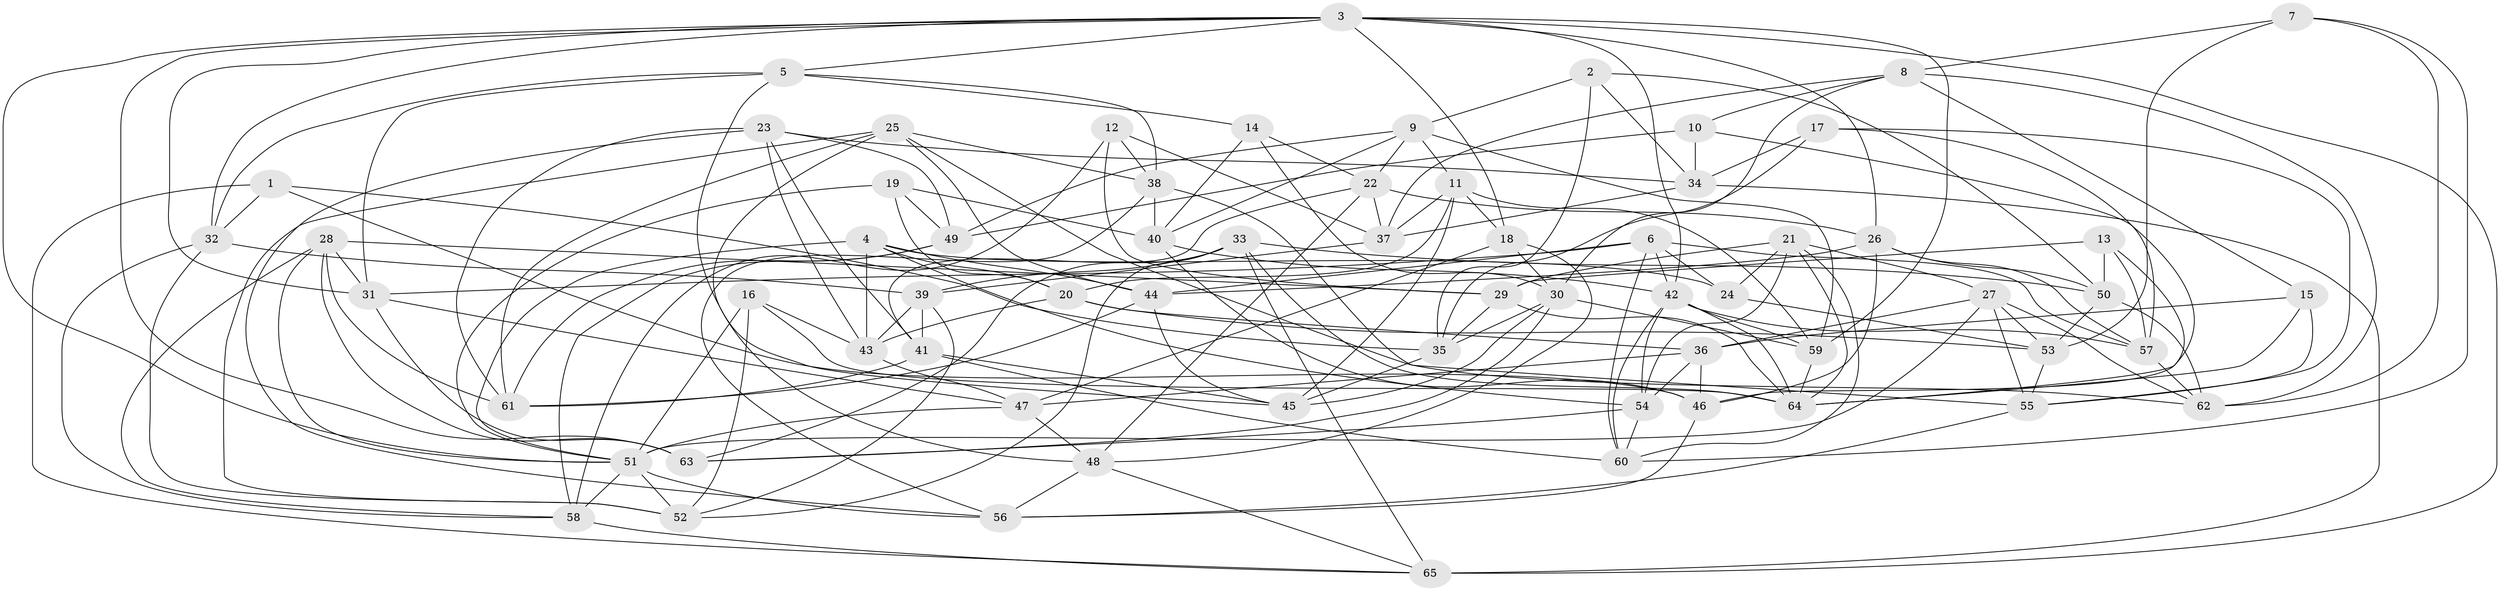 // original degree distribution, {4: 1.0}
// Generated by graph-tools (version 1.1) at 2025/50/03/09/25 03:50:45]
// undirected, 65 vertices, 189 edges
graph export_dot {
graph [start="1"]
  node [color=gray90,style=filled];
  1;
  2;
  3;
  4;
  5;
  6;
  7;
  8;
  9;
  10;
  11;
  12;
  13;
  14;
  15;
  16;
  17;
  18;
  19;
  20;
  21;
  22;
  23;
  24;
  25;
  26;
  27;
  28;
  29;
  30;
  31;
  32;
  33;
  34;
  35;
  36;
  37;
  38;
  39;
  40;
  41;
  42;
  43;
  44;
  45;
  46;
  47;
  48;
  49;
  50;
  51;
  52;
  53;
  54;
  55;
  56;
  57;
  58;
  59;
  60;
  61;
  62;
  63;
  64;
  65;
  1 -- 32 [weight=1.0];
  1 -- 35 [weight=1.0];
  1 -- 46 [weight=1.0];
  1 -- 65 [weight=1.0];
  2 -- 9 [weight=1.0];
  2 -- 34 [weight=1.0];
  2 -- 35 [weight=1.0];
  2 -- 50 [weight=1.0];
  3 -- 5 [weight=1.0];
  3 -- 18 [weight=1.0];
  3 -- 26 [weight=1.0];
  3 -- 31 [weight=1.0];
  3 -- 32 [weight=1.0];
  3 -- 42 [weight=1.0];
  3 -- 51 [weight=1.0];
  3 -- 59 [weight=1.0];
  3 -- 63 [weight=1.0];
  3 -- 65 [weight=1.0];
  4 -- 20 [weight=1.0];
  4 -- 24 [weight=1.0];
  4 -- 43 [weight=1.0];
  4 -- 44 [weight=1.0];
  4 -- 51 [weight=1.0];
  4 -- 54 [weight=1.0];
  5 -- 14 [weight=1.0];
  5 -- 31 [weight=1.0];
  5 -- 32 [weight=1.0];
  5 -- 38 [weight=1.0];
  5 -- 45 [weight=1.0];
  6 -- 24 [weight=1.0];
  6 -- 31 [weight=1.0];
  6 -- 42 [weight=1.0];
  6 -- 44 [weight=1.0];
  6 -- 57 [weight=1.0];
  6 -- 60 [weight=1.0];
  7 -- 8 [weight=1.0];
  7 -- 53 [weight=1.0];
  7 -- 60 [weight=1.0];
  7 -- 62 [weight=1.0];
  8 -- 10 [weight=1.0];
  8 -- 15 [weight=1.0];
  8 -- 30 [weight=1.0];
  8 -- 37 [weight=1.0];
  8 -- 62 [weight=1.0];
  9 -- 11 [weight=1.0];
  9 -- 22 [weight=1.0];
  9 -- 40 [weight=1.0];
  9 -- 49 [weight=1.0];
  9 -- 59 [weight=1.0];
  10 -- 34 [weight=1.0];
  10 -- 46 [weight=1.0];
  10 -- 49 [weight=1.0];
  11 -- 18 [weight=1.0];
  11 -- 20 [weight=1.0];
  11 -- 37 [weight=1.0];
  11 -- 45 [weight=1.0];
  11 -- 59 [weight=1.0];
  12 -- 29 [weight=1.0];
  12 -- 37 [weight=1.0];
  12 -- 38 [weight=1.0];
  12 -- 58 [weight=1.0];
  13 -- 29 [weight=1.0];
  13 -- 50 [weight=1.0];
  13 -- 57 [weight=1.0];
  13 -- 64 [weight=1.0];
  14 -- 22 [weight=1.0];
  14 -- 30 [weight=1.0];
  14 -- 40 [weight=1.0];
  15 -- 36 [weight=1.0];
  15 -- 55 [weight=1.0];
  15 -- 64 [weight=1.0];
  16 -- 43 [weight=1.0];
  16 -- 51 [weight=1.0];
  16 -- 52 [weight=1.0];
  16 -- 64 [weight=1.0];
  17 -- 34 [weight=1.0];
  17 -- 35 [weight=1.0];
  17 -- 55 [weight=1.0];
  17 -- 57 [weight=1.0];
  18 -- 30 [weight=2.0];
  18 -- 47 [weight=1.0];
  18 -- 48 [weight=1.0];
  19 -- 20 [weight=1.0];
  19 -- 40 [weight=1.0];
  19 -- 49 [weight=1.0];
  19 -- 51 [weight=1.0];
  20 -- 36 [weight=1.0];
  20 -- 43 [weight=1.0];
  20 -- 53 [weight=1.0];
  21 -- 24 [weight=1.0];
  21 -- 27 [weight=1.0];
  21 -- 29 [weight=1.0];
  21 -- 54 [weight=1.0];
  21 -- 60 [weight=1.0];
  21 -- 64 [weight=1.0];
  22 -- 26 [weight=1.0];
  22 -- 37 [weight=1.0];
  22 -- 41 [weight=1.0];
  22 -- 48 [weight=1.0];
  23 -- 34 [weight=1.0];
  23 -- 41 [weight=1.0];
  23 -- 43 [weight=1.0];
  23 -- 49 [weight=1.0];
  23 -- 56 [weight=1.0];
  23 -- 61 [weight=1.0];
  24 -- 53 [weight=1.0];
  25 -- 38 [weight=1.0];
  25 -- 44 [weight=1.0];
  25 -- 48 [weight=1.0];
  25 -- 52 [weight=1.0];
  25 -- 61 [weight=1.0];
  25 -- 62 [weight=1.0];
  26 -- 44 [weight=1.0];
  26 -- 46 [weight=1.0];
  26 -- 50 [weight=1.0];
  26 -- 57 [weight=1.0];
  27 -- 36 [weight=1.0];
  27 -- 51 [weight=1.0];
  27 -- 53 [weight=1.0];
  27 -- 55 [weight=1.0];
  27 -- 62 [weight=1.0];
  28 -- 29 [weight=1.0];
  28 -- 31 [weight=1.0];
  28 -- 51 [weight=1.0];
  28 -- 58 [weight=1.0];
  28 -- 61 [weight=1.0];
  28 -- 63 [weight=1.0];
  29 -- 35 [weight=1.0];
  29 -- 64 [weight=1.0];
  30 -- 35 [weight=1.0];
  30 -- 45 [weight=1.0];
  30 -- 59 [weight=1.0];
  30 -- 63 [weight=1.0];
  31 -- 47 [weight=1.0];
  31 -- 63 [weight=1.0];
  32 -- 39 [weight=1.0];
  32 -- 52 [weight=1.0];
  32 -- 58 [weight=1.0];
  33 -- 39 [weight=1.0];
  33 -- 50 [weight=1.0];
  33 -- 52 [weight=1.0];
  33 -- 63 [weight=1.0];
  33 -- 64 [weight=1.0];
  33 -- 65 [weight=1.0];
  34 -- 37 [weight=1.0];
  34 -- 65 [weight=1.0];
  35 -- 45 [weight=1.0];
  36 -- 46 [weight=1.0];
  36 -- 47 [weight=1.0];
  36 -- 54 [weight=1.0];
  37 -- 39 [weight=1.0];
  38 -- 40 [weight=1.0];
  38 -- 55 [weight=1.0];
  38 -- 56 [weight=1.0];
  39 -- 41 [weight=1.0];
  39 -- 43 [weight=1.0];
  39 -- 52 [weight=1.0];
  40 -- 42 [weight=1.0];
  40 -- 46 [weight=1.0];
  41 -- 45 [weight=1.0];
  41 -- 60 [weight=1.0];
  41 -- 61 [weight=1.0];
  42 -- 54 [weight=1.0];
  42 -- 57 [weight=1.0];
  42 -- 59 [weight=1.0];
  42 -- 60 [weight=1.0];
  42 -- 64 [weight=1.0];
  43 -- 47 [weight=1.0];
  44 -- 45 [weight=1.0];
  44 -- 61 [weight=1.0];
  46 -- 56 [weight=1.0];
  47 -- 48 [weight=1.0];
  47 -- 51 [weight=1.0];
  48 -- 56 [weight=1.0];
  48 -- 65 [weight=1.0];
  49 -- 58 [weight=1.0];
  49 -- 61 [weight=1.0];
  50 -- 53 [weight=1.0];
  50 -- 62 [weight=1.0];
  51 -- 52 [weight=1.0];
  51 -- 56 [weight=1.0];
  51 -- 58 [weight=1.0];
  53 -- 55 [weight=1.0];
  54 -- 60 [weight=1.0];
  54 -- 63 [weight=1.0];
  55 -- 56 [weight=1.0];
  57 -- 62 [weight=1.0];
  58 -- 65 [weight=1.0];
  59 -- 64 [weight=1.0];
}
